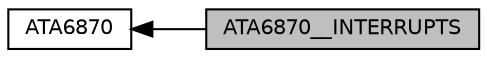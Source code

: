 digraph "ATA6870__INTERRUPTS"
{
  edge [fontname="Helvetica",fontsize="10",labelfontname="Helvetica",labelfontsize="10"];
  node [fontname="Helvetica",fontsize="10",shape=record];
  rankdir=LR;
  Node1 [label="ATA6870",height=0.2,width=0.4,color="black", fillcolor="white", style="filled",URL="$group___a_t_a6870.html"];
  Node0 [label="ATA6870__INTERRUPTS",height=0.2,width=0.4,color="black", fillcolor="grey75", style="filled", fontcolor="black"];
  Node1->Node0 [shape=plaintext, dir="back", style="solid"];
}
